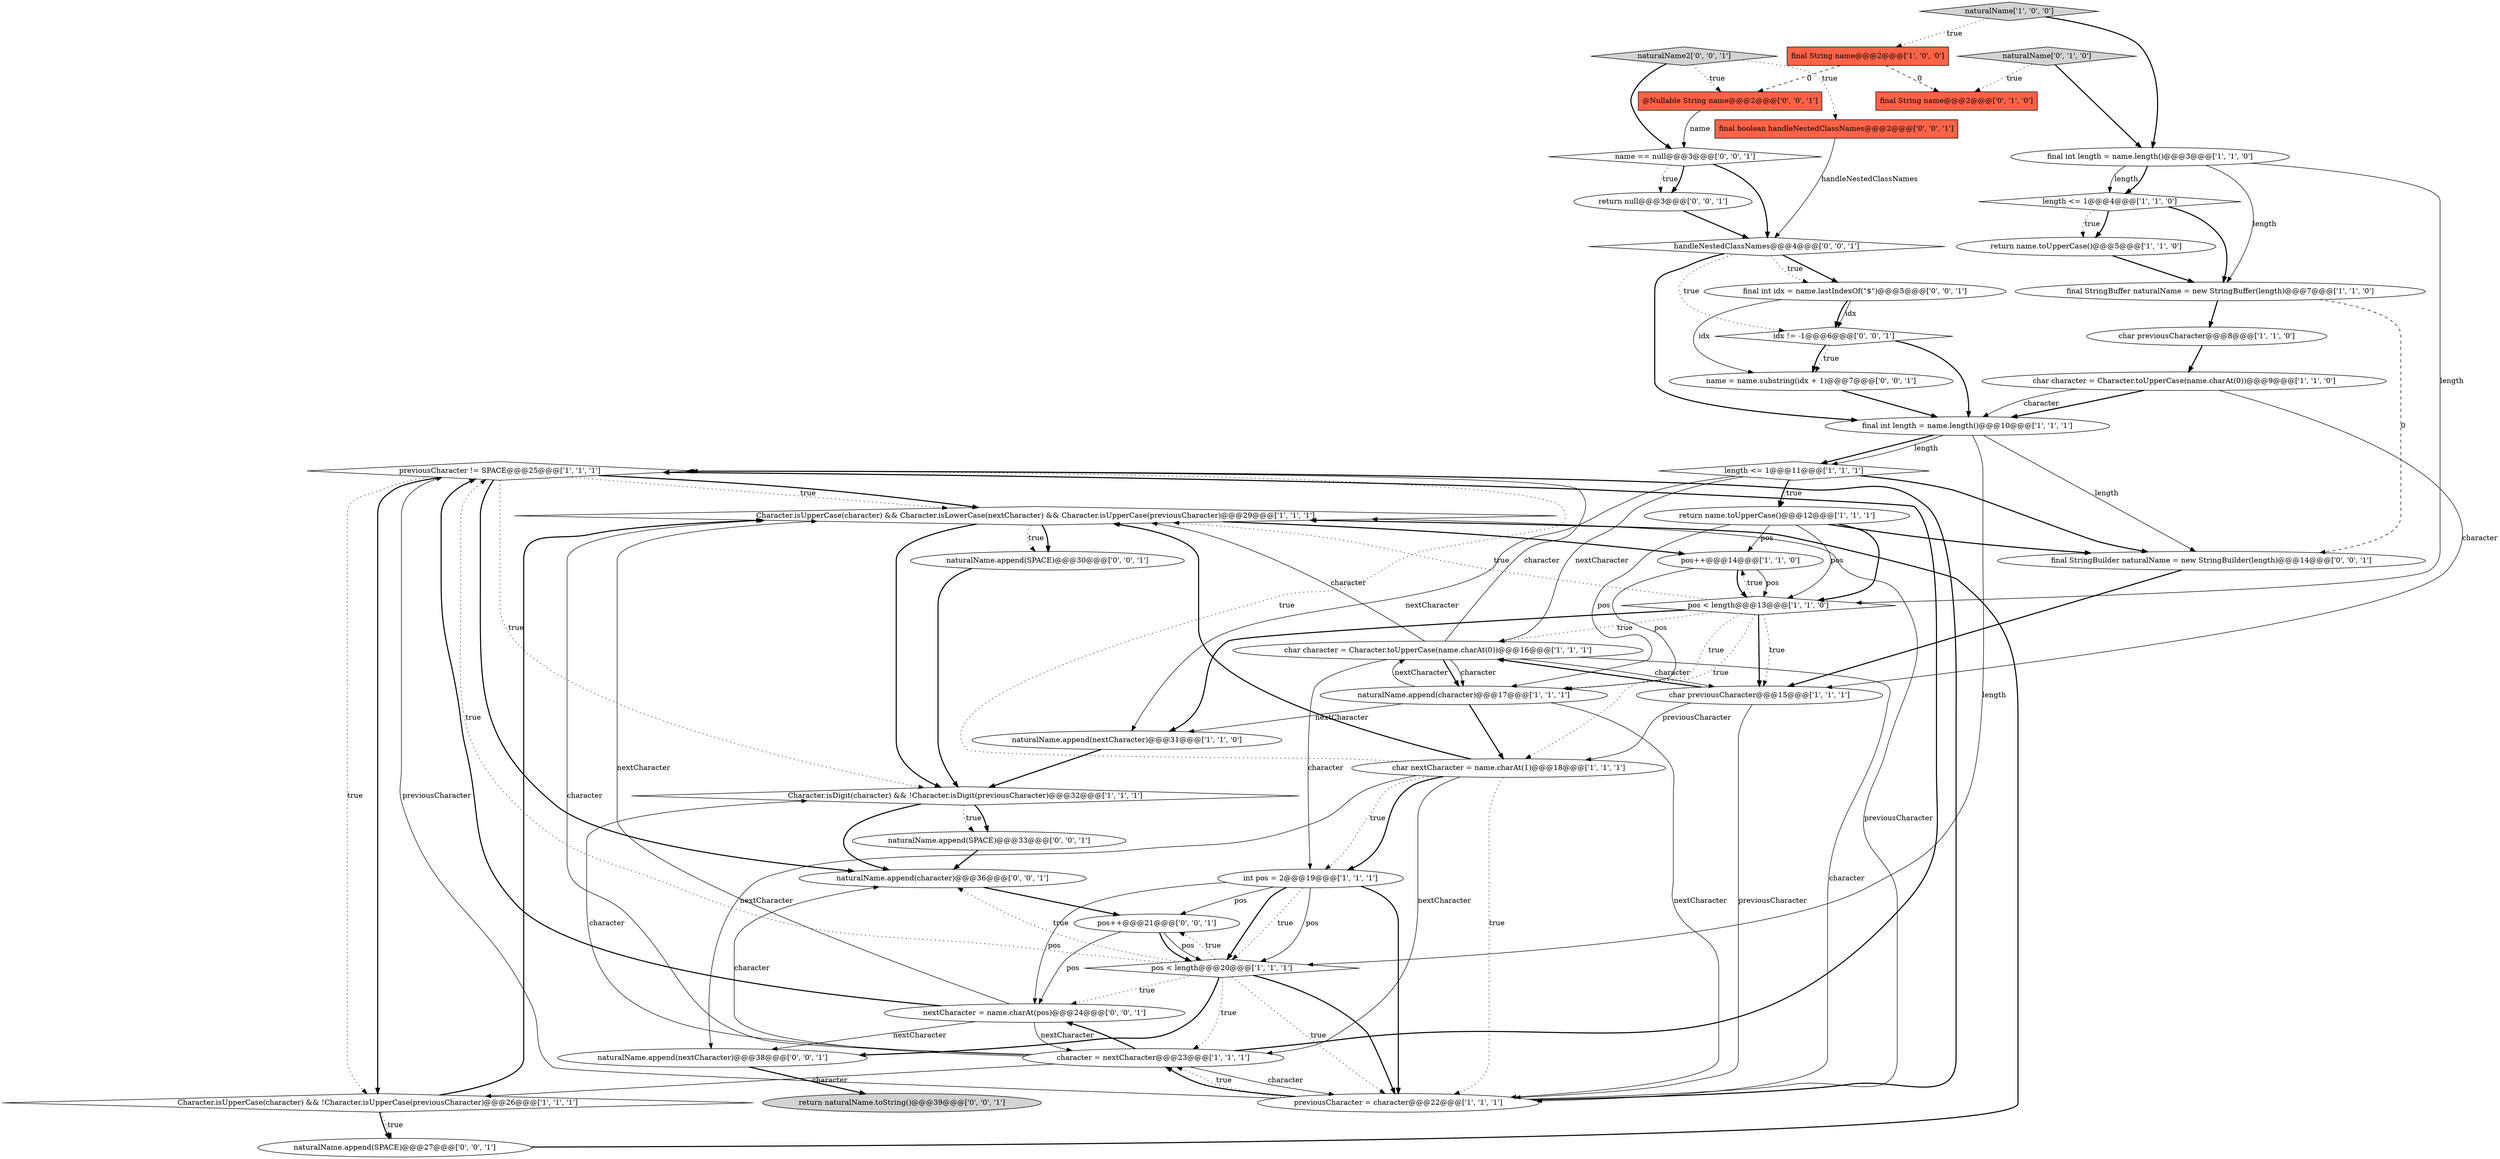 digraph {
4 [style = filled, label = "previousCharacter != SPACE@@@25@@@['1', '1', '1']", fillcolor = white, shape = diamond image = "AAA0AAABBB1BBB"];
10 [style = filled, label = "final String name@@@2@@@['1', '0', '0']", fillcolor = tomato, shape = box image = "AAA1AAABBB1BBB"];
19 [style = filled, label = "char character = Character.toUpperCase(name.charAt(0))@@@9@@@['1', '1', '0']", fillcolor = white, shape = ellipse image = "AAA0AAABBB1BBB"];
2 [style = filled, label = "final StringBuffer naturalName = new StringBuffer(length)@@@7@@@['1', '1', '0']", fillcolor = white, shape = ellipse image = "AAA0AAABBB1BBB"];
3 [style = filled, label = "final int length = name.length()@@@3@@@['1', '1', '0']", fillcolor = white, shape = ellipse image = "AAA0AAABBB1BBB"];
9 [style = filled, label = "naturalName.append(nextCharacter)@@@31@@@['1', '1', '0']", fillcolor = white, shape = ellipse image = "AAA0AAABBB1BBB"];
23 [style = filled, label = "previousCharacter = character@@@22@@@['1', '1', '1']", fillcolor = white, shape = ellipse image = "AAA0AAABBB1BBB"];
31 [style = filled, label = "handleNestedClassNames@@@4@@@['0', '0', '1']", fillcolor = white, shape = diamond image = "AAA0AAABBB3BBB"];
33 [style = filled, label = "nextCharacter = name.charAt(pos)@@@24@@@['0', '0', '1']", fillcolor = white, shape = ellipse image = "AAA0AAABBB3BBB"];
29 [style = filled, label = "final boolean handleNestedClassNames@@@2@@@['0', '0', '1']", fillcolor = tomato, shape = box image = "AAA0AAABBB3BBB"];
24 [style = filled, label = "Character.isUpperCase(character) && Character.isLowerCase(nextCharacter) && Character.isUpperCase(previousCharacter)@@@29@@@['1', '1', '1']", fillcolor = white, shape = diamond image = "AAA0AAABBB1BBB"];
7 [style = filled, label = "int pos = 2@@@19@@@['1', '1', '1']", fillcolor = white, shape = ellipse image = "AAA0AAABBB1BBB"];
25 [style = filled, label = "character = nextCharacter@@@23@@@['1', '1', '1']", fillcolor = white, shape = ellipse image = "AAA0AAABBB1BBB"];
37 [style = filled, label = "naturalName.append(SPACE)@@@30@@@['0', '0', '1']", fillcolor = white, shape = ellipse image = "AAA0AAABBB3BBB"];
43 [style = filled, label = "naturalName.append(SPACE)@@@33@@@['0', '0', '1']", fillcolor = white, shape = ellipse image = "AAA0AAABBB3BBB"];
20 [style = filled, label = "pos < length@@@13@@@['1', '1', '0']", fillcolor = white, shape = diamond image = "AAA0AAABBB1BBB"];
42 [style = filled, label = "pos++@@@21@@@['0', '0', '1']", fillcolor = white, shape = ellipse image = "AAA0AAABBB3BBB"];
8 [style = filled, label = "naturalName.append(character)@@@17@@@['1', '1', '1']", fillcolor = white, shape = ellipse image = "AAA0AAABBB1BBB"];
13 [style = filled, label = "length <= 1@@@4@@@['1', '1', '0']", fillcolor = white, shape = diamond image = "AAA0AAABBB1BBB"];
18 [style = filled, label = "char previousCharacter@@@8@@@['1', '1', '0']", fillcolor = white, shape = ellipse image = "AAA0AAABBB1BBB"];
44 [style = filled, label = "@Nullable String name@@@2@@@['0', '0', '1']", fillcolor = tomato, shape = box image = "AAA0AAABBB3BBB"];
28 [style = filled, label = "return null@@@3@@@['0', '0', '1']", fillcolor = white, shape = ellipse image = "AAA0AAABBB3BBB"];
34 [style = filled, label = "return naturalName.toString()@@@39@@@['0', '0', '1']", fillcolor = lightgray, shape = ellipse image = "AAA0AAABBB3BBB"];
27 [style = filled, label = "final String name@@@2@@@['0', '1', '0']", fillcolor = tomato, shape = box image = "AAA1AAABBB2BBB"];
36 [style = filled, label = "naturalName.append(SPACE)@@@27@@@['0', '0', '1']", fillcolor = white, shape = ellipse image = "AAA0AAABBB3BBB"];
38 [style = filled, label = "naturalName.append(nextCharacter)@@@38@@@['0', '0', '1']", fillcolor = white, shape = ellipse image = "AAA0AAABBB3BBB"];
45 [style = filled, label = "naturalName2['0', '0', '1']", fillcolor = lightgray, shape = diamond image = "AAA0AAABBB3BBB"];
22 [style = filled, label = "final int length = name.length()@@@10@@@['1', '1', '1']", fillcolor = white, shape = ellipse image = "AAA0AAABBB1BBB"];
32 [style = filled, label = "name == null@@@3@@@['0', '0', '1']", fillcolor = white, shape = diamond image = "AAA0AAABBB3BBB"];
14 [style = filled, label = "length <= 1@@@11@@@['1', '1', '1']", fillcolor = white, shape = diamond image = "AAA0AAABBB1BBB"];
30 [style = filled, label = "idx != -1@@@6@@@['0', '0', '1']", fillcolor = white, shape = diamond image = "AAA0AAABBB3BBB"];
39 [style = filled, label = "name = name.substring(idx + 1)@@@7@@@['0', '0', '1']", fillcolor = white, shape = ellipse image = "AAA0AAABBB3BBB"];
21 [style = filled, label = "Character.isUpperCase(character) && !Character.isUpperCase(previousCharacter)@@@26@@@['1', '1', '1']", fillcolor = white, shape = diamond image = "AAA0AAABBB1BBB"];
35 [style = filled, label = "final int idx = name.lastIndexOf(\"$\")@@@5@@@['0', '0', '1']", fillcolor = white, shape = ellipse image = "AAA0AAABBB3BBB"];
26 [style = filled, label = "naturalName['0', '1', '0']", fillcolor = lightgray, shape = diamond image = "AAA0AAABBB2BBB"];
16 [style = filled, label = "pos++@@@14@@@['1', '1', '0']", fillcolor = white, shape = ellipse image = "AAA0AAABBB1BBB"];
0 [style = filled, label = "char previousCharacter@@@15@@@['1', '1', '1']", fillcolor = white, shape = ellipse image = "AAA0AAABBB1BBB"];
1 [style = filled, label = "Character.isDigit(character) && !Character.isDigit(previousCharacter)@@@32@@@['1', '1', '1']", fillcolor = white, shape = diamond image = "AAA0AAABBB1BBB"];
15 [style = filled, label = "return name.toUpperCase()@@@12@@@['1', '1', '1']", fillcolor = white, shape = ellipse image = "AAA0AAABBB1BBB"];
12 [style = filled, label = "char nextCharacter = name.charAt(1)@@@18@@@['1', '1', '1']", fillcolor = white, shape = ellipse image = "AAA0AAABBB1BBB"];
6 [style = filled, label = "naturalName['1', '0', '0']", fillcolor = lightgray, shape = diamond image = "AAA0AAABBB1BBB"];
17 [style = filled, label = "char character = Character.toUpperCase(name.charAt(0))@@@16@@@['1', '1', '1']", fillcolor = white, shape = ellipse image = "AAA0AAABBB1BBB"];
40 [style = filled, label = "final StringBuilder naturalName = new StringBuilder(length)@@@14@@@['0', '0', '1']", fillcolor = white, shape = ellipse image = "AAA0AAABBB3BBB"];
11 [style = filled, label = "return name.toUpperCase()@@@5@@@['1', '1', '0']", fillcolor = white, shape = ellipse image = "AAA0AAABBB1BBB"];
5 [style = filled, label = "pos < length@@@20@@@['1', '1', '1']", fillcolor = white, shape = diamond image = "AAA0AAABBB1BBB"];
41 [style = filled, label = "naturalName.append(character)@@@36@@@['0', '0', '1']", fillcolor = white, shape = ellipse image = "AAA0AAABBB3BBB"];
25->24 [style = solid, label="character"];
6->3 [style = bold, label=""];
32->28 [style = dotted, label="true"];
25->33 [style = bold, label=""];
20->9 [style = bold, label=""];
4->1 [style = dotted, label="true"];
20->0 [style = dotted, label="true"];
5->23 [style = dotted, label="true"];
20->0 [style = bold, label=""];
0->12 [style = solid, label="previousCharacter"];
25->1 [style = solid, label="character"];
7->5 [style = solid, label="pos"];
21->24 [style = bold, label=""];
10->27 [style = dashed, label="0"];
15->8 [style = solid, label="pos"];
5->38 [style = bold, label=""];
12->7 [style = bold, label=""];
33->38 [style = solid, label="nextCharacter"];
21->36 [style = bold, label=""];
31->35 [style = bold, label=""];
36->24 [style = bold, label=""];
15->20 [style = bold, label=""];
25->21 [style = solid, label="character"];
8->17 [style = solid, label="nextCharacter"];
25->41 [style = solid, label="character"];
12->38 [style = solid, label="nextCharacter"];
3->13 [style = solid, label="length"];
4->24 [style = dotted, label="true"];
30->39 [style = dotted, label="true"];
41->42 [style = bold, label=""];
44->32 [style = solid, label="name"];
0->23 [style = solid, label="previousCharacter"];
15->16 [style = solid, label="pos"];
23->25 [style = bold, label=""];
14->9 [style = solid, label="nextCharacter"];
1->41 [style = bold, label=""];
12->23 [style = dotted, label="true"];
5->23 [style = bold, label=""];
20->24 [style = dotted, label="true"];
0->17 [style = bold, label=""];
37->1 [style = bold, label=""];
3->20 [style = solid, label="length"];
18->19 [style = bold, label=""];
4->21 [style = bold, label=""];
40->0 [style = bold, label=""];
1->43 [style = dotted, label="true"];
2->18 [style = bold, label=""];
5->33 [style = dotted, label="true"];
12->25 [style = solid, label="nextCharacter"];
45->44 [style = dotted, label="true"];
13->11 [style = bold, label=""];
5->4 [style = dotted, label="true"];
23->24 [style = solid, label="previousCharacter"];
16->8 [style = solid, label="pos"];
39->22 [style = bold, label=""];
31->30 [style = dotted, label="true"];
17->24 [style = solid, label="character"];
7->5 [style = bold, label=""];
5->42 [style = dotted, label="true"];
5->25 [style = dotted, label="true"];
7->23 [style = bold, label=""];
14->15 [style = bold, label=""];
12->4 [style = dotted, label="true"];
25->23 [style = solid, label="character"];
8->23 [style = solid, label="nextCharacter"];
22->14 [style = bold, label=""];
9->1 [style = bold, label=""];
12->7 [style = dotted, label="true"];
16->20 [style = bold, label=""];
19->22 [style = bold, label=""];
32->31 [style = bold, label=""];
16->20 [style = solid, label="pos"];
17->8 [style = bold, label=""];
4->24 [style = bold, label=""];
31->35 [style = dotted, label="true"];
14->17 [style = solid, label="nextCharacter"];
45->29 [style = dotted, label="true"];
20->17 [style = dotted, label="true"];
5->41 [style = dotted, label="true"];
26->3 [style = bold, label=""];
26->27 [style = dotted, label="true"];
28->31 [style = bold, label=""];
33->4 [style = bold, label=""];
45->32 [style = bold, label=""];
12->24 [style = bold, label=""];
4->41 [style = bold, label=""];
7->5 [style = dotted, label="true"];
6->10 [style = dotted, label="true"];
4->21 [style = dotted, label="true"];
17->0 [style = solid, label="character"];
33->25 [style = solid, label="nextCharacter"];
15->20 [style = solid, label="pos"];
38->34 [style = bold, label=""];
43->41 [style = bold, label=""];
15->40 [style = bold, label=""];
13->11 [style = dotted, label="true"];
24->1 [style = bold, label=""];
7->42 [style = solid, label="pos"];
33->24 [style = solid, label="nextCharacter"];
35->30 [style = bold, label=""];
23->25 [style = dotted, label="true"];
8->12 [style = bold, label=""];
8->9 [style = solid, label="nextCharacter"];
13->2 [style = bold, label=""];
42->33 [style = solid, label="pos"];
30->22 [style = bold, label=""];
31->22 [style = bold, label=""];
35->30 [style = solid, label="idx"];
7->33 [style = solid, label="pos"];
1->43 [style = bold, label=""];
20->8 [style = dotted, label="true"];
23->4 [style = bold, label=""];
25->4 [style = bold, label=""];
10->44 [style = dashed, label="0"];
17->8 [style = solid, label="character"];
22->40 [style = solid, label="length"];
3->2 [style = solid, label="length"];
11->2 [style = bold, label=""];
17->7 [style = solid, label="character"];
21->36 [style = dotted, label="true"];
24->16 [style = bold, label=""];
14->15 [style = dotted, label="true"];
22->14 [style = solid, label="length"];
17->23 [style = solid, label="character"];
22->5 [style = solid, label="length"];
24->37 [style = bold, label=""];
35->39 [style = solid, label="idx"];
24->37 [style = dotted, label="true"];
29->31 [style = solid, label="handleNestedClassNames"];
19->22 [style = solid, label="character"];
3->13 [style = bold, label=""];
30->39 [style = bold, label=""];
23->4 [style = solid, label="previousCharacter"];
17->4 [style = solid, label="character"];
20->12 [style = dotted, label="true"];
42->5 [style = bold, label=""];
2->40 [style = dashed, label="0"];
19->0 [style = solid, label="character"];
32->28 [style = bold, label=""];
14->40 [style = bold, label=""];
20->16 [style = dotted, label="true"];
42->5 [style = solid, label="pos"];
}
